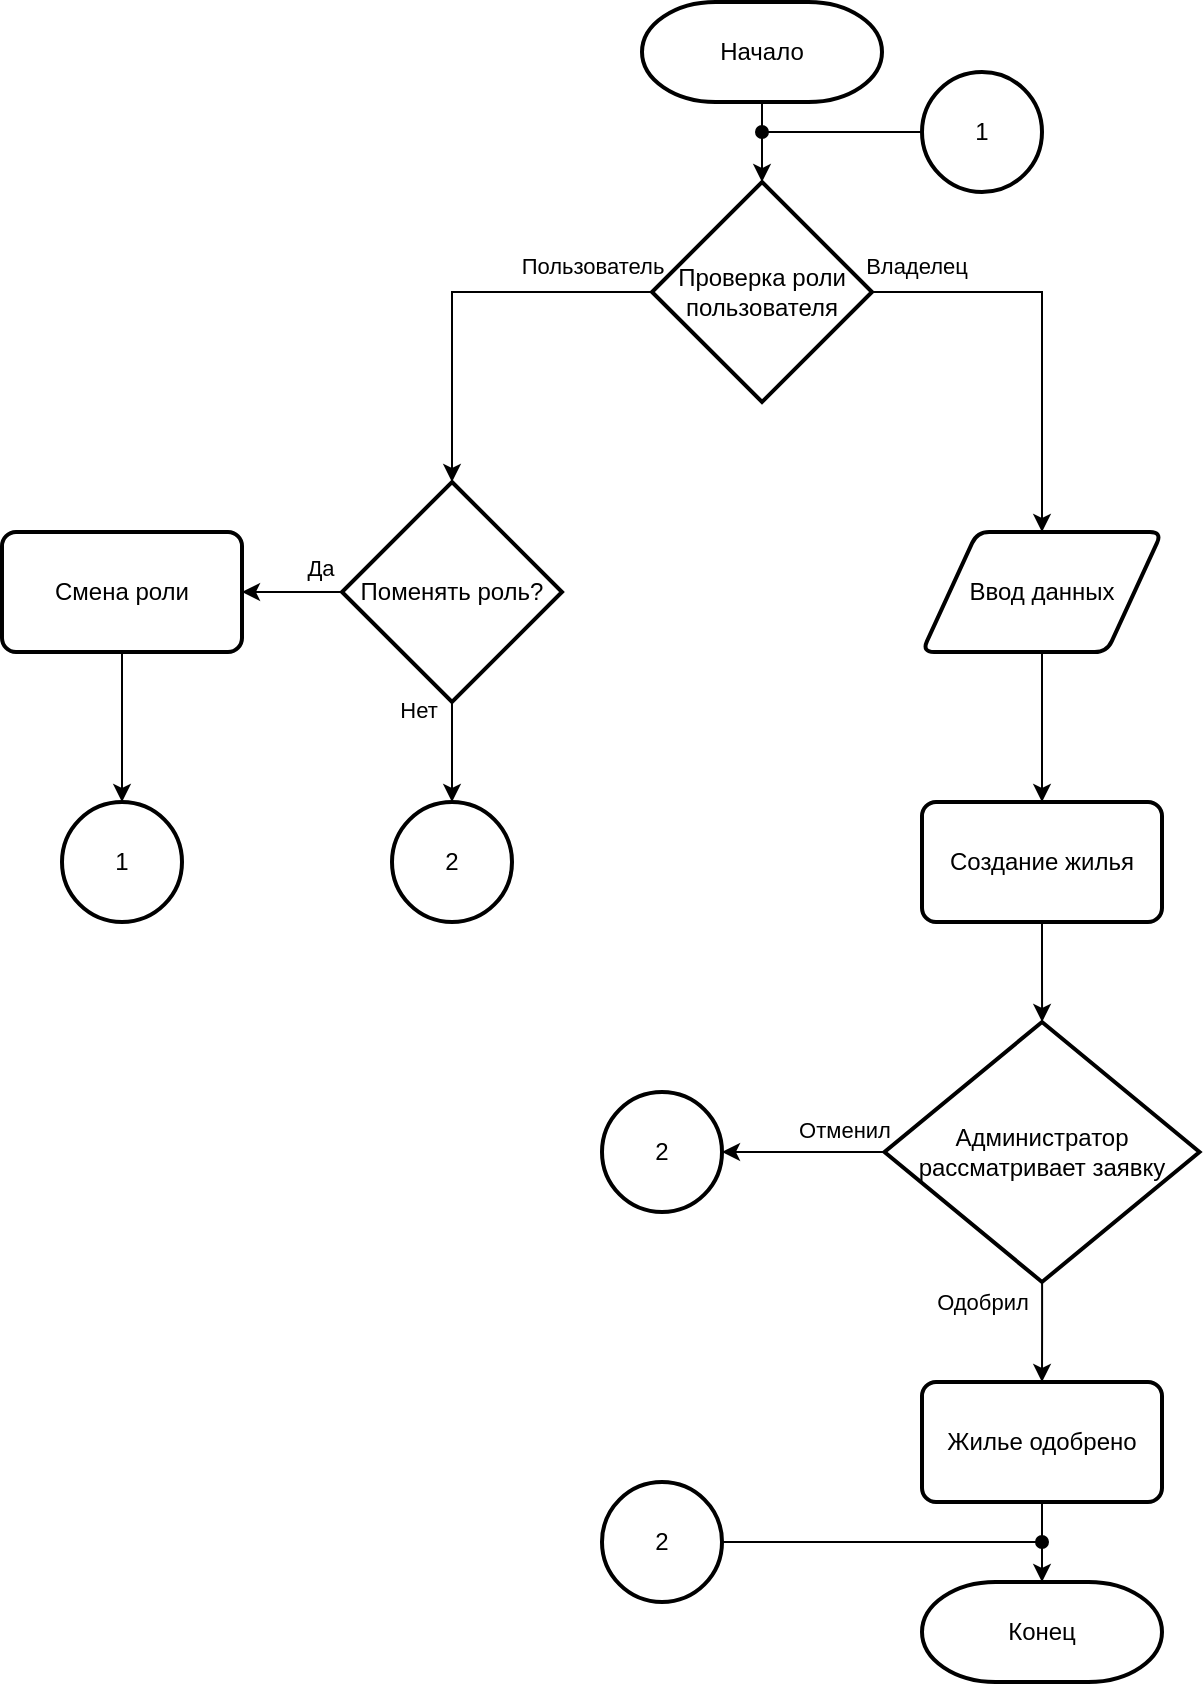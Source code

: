 <mxfile version="26.2.14">
  <diagram name="Страница — 1" id="efHE5yki45MCKFq1kKHO">
    <mxGraphModel dx="1120" dy="1223" grid="1" gridSize="10" guides="1" tooltips="1" connect="1" arrows="1" fold="1" page="0" pageScale="1" pageWidth="827" pageHeight="1169" math="0" shadow="0">
      <root>
        <mxCell id="0" />
        <mxCell id="1" parent="0" />
        <mxCell id="_xMuG3Z-ZcQbF-bkOPCh-5" value="" style="edgeStyle=orthogonalEdgeStyle;rounded=0;orthogonalLoop=1;jettySize=auto;html=1;" edge="1" parent="1" source="_xMuG3Z-ZcQbF-bkOPCh-2" target="_xMuG3Z-ZcQbF-bkOPCh-4">
          <mxGeometry relative="1" as="geometry" />
        </mxCell>
        <mxCell id="_xMuG3Z-ZcQbF-bkOPCh-2" value="Начало" style="strokeWidth=2;html=1;shape=mxgraph.flowchart.terminator;whiteSpace=wrap;" vertex="1" parent="1">
          <mxGeometry x="360" y="520" width="120" height="50" as="geometry" />
        </mxCell>
        <mxCell id="_xMuG3Z-ZcQbF-bkOPCh-11" style="edgeStyle=orthogonalEdgeStyle;rounded=0;orthogonalLoop=1;jettySize=auto;html=1;" edge="1" parent="1" source="_xMuG3Z-ZcQbF-bkOPCh-4" target="_xMuG3Z-ZcQbF-bkOPCh-10">
          <mxGeometry relative="1" as="geometry" />
        </mxCell>
        <mxCell id="_xMuG3Z-ZcQbF-bkOPCh-23" value="Пользователь" style="edgeLabel;html=1;align=center;verticalAlign=middle;resizable=0;points=[];" vertex="1" connectable="0" parent="_xMuG3Z-ZcQbF-bkOPCh-11">
          <mxGeometry x="-0.764" relative="1" as="geometry">
            <mxPoint x="-7" y="-13" as="offset" />
          </mxGeometry>
        </mxCell>
        <mxCell id="_xMuG3Z-ZcQbF-bkOPCh-20" style="edgeStyle=orthogonalEdgeStyle;rounded=0;orthogonalLoop=1;jettySize=auto;html=1;" edge="1" parent="1" source="_xMuG3Z-ZcQbF-bkOPCh-4" target="_xMuG3Z-ZcQbF-bkOPCh-19">
          <mxGeometry relative="1" as="geometry" />
        </mxCell>
        <mxCell id="_xMuG3Z-ZcQbF-bkOPCh-24" value="Владелец" style="edgeLabel;html=1;align=center;verticalAlign=middle;resizable=0;points=[];" vertex="1" connectable="0" parent="_xMuG3Z-ZcQbF-bkOPCh-20">
          <mxGeometry x="-0.85" y="-1" relative="1" as="geometry">
            <mxPoint x="6" y="-14" as="offset" />
          </mxGeometry>
        </mxCell>
        <mxCell id="_xMuG3Z-ZcQbF-bkOPCh-4" value="Проверка роли пользователя" style="strokeWidth=2;html=1;shape=mxgraph.flowchart.decision;whiteSpace=wrap;" vertex="1" parent="1">
          <mxGeometry x="365" y="610" width="110" height="110" as="geometry" />
        </mxCell>
        <mxCell id="_xMuG3Z-ZcQbF-bkOPCh-8" style="edgeStyle=orthogonalEdgeStyle;rounded=0;orthogonalLoop=1;jettySize=auto;html=1;endArrow=oval;endFill=1;" edge="1" parent="1">
          <mxGeometry relative="1" as="geometry">
            <mxPoint x="420" y="585" as="targetPoint" />
            <mxPoint x="500" y="585" as="sourcePoint" />
          </mxGeometry>
        </mxCell>
        <mxCell id="_xMuG3Z-ZcQbF-bkOPCh-9" value="1" style="strokeWidth=2;html=1;shape=mxgraph.flowchart.start_2;whiteSpace=wrap;" vertex="1" parent="1">
          <mxGeometry x="500" y="555" width="60" height="60" as="geometry" />
        </mxCell>
        <mxCell id="_xMuG3Z-ZcQbF-bkOPCh-15" value="" style="edgeStyle=orthogonalEdgeStyle;rounded=0;orthogonalLoop=1;jettySize=auto;html=1;" edge="1" parent="1" source="_xMuG3Z-ZcQbF-bkOPCh-10" target="_xMuG3Z-ZcQbF-bkOPCh-13">
          <mxGeometry relative="1" as="geometry" />
        </mxCell>
        <mxCell id="_xMuG3Z-ZcQbF-bkOPCh-18" value="Нет" style="edgeLabel;html=1;align=center;verticalAlign=middle;resizable=0;points=[];" vertex="1" connectable="0" parent="_xMuG3Z-ZcQbF-bkOPCh-15">
          <mxGeometry x="-0.617" y="-1" relative="1" as="geometry">
            <mxPoint x="-16" y="-6" as="offset" />
          </mxGeometry>
        </mxCell>
        <mxCell id="_xMuG3Z-ZcQbF-bkOPCh-39" value="" style="edgeStyle=orthogonalEdgeStyle;rounded=0;orthogonalLoop=1;jettySize=auto;html=1;" edge="1" parent="1" source="_xMuG3Z-ZcQbF-bkOPCh-10" target="_xMuG3Z-ZcQbF-bkOPCh-38">
          <mxGeometry relative="1" as="geometry" />
        </mxCell>
        <mxCell id="_xMuG3Z-ZcQbF-bkOPCh-41" value="Да" style="edgeLabel;html=1;align=center;verticalAlign=middle;resizable=0;points=[];" vertex="1" connectable="0" parent="_xMuG3Z-ZcQbF-bkOPCh-39">
          <mxGeometry x="-0.24" y="-1" relative="1" as="geometry">
            <mxPoint x="8" y="-11" as="offset" />
          </mxGeometry>
        </mxCell>
        <mxCell id="_xMuG3Z-ZcQbF-bkOPCh-10" value="Поменять роль?" style="strokeWidth=2;html=1;shape=mxgraph.flowchart.decision;whiteSpace=wrap;" vertex="1" parent="1">
          <mxGeometry x="210" y="760" width="110" height="110" as="geometry" />
        </mxCell>
        <mxCell id="_xMuG3Z-ZcQbF-bkOPCh-12" value="1" style="strokeWidth=2;html=1;shape=mxgraph.flowchart.start_2;whiteSpace=wrap;" vertex="1" parent="1">
          <mxGeometry x="70" y="920" width="60" height="60" as="geometry" />
        </mxCell>
        <mxCell id="_xMuG3Z-ZcQbF-bkOPCh-13" value="2" style="strokeWidth=2;html=1;shape=mxgraph.flowchart.start_2;whiteSpace=wrap;" vertex="1" parent="1">
          <mxGeometry x="235" y="920" width="60" height="60" as="geometry" />
        </mxCell>
        <mxCell id="_xMuG3Z-ZcQbF-bkOPCh-22" value="" style="edgeStyle=orthogonalEdgeStyle;rounded=0;orthogonalLoop=1;jettySize=auto;html=1;" edge="1" parent="1" source="_xMuG3Z-ZcQbF-bkOPCh-19" target="_xMuG3Z-ZcQbF-bkOPCh-21">
          <mxGeometry relative="1" as="geometry" />
        </mxCell>
        <mxCell id="_xMuG3Z-ZcQbF-bkOPCh-19" value="Ввод данных" style="shape=parallelogram;html=1;strokeWidth=2;perimeter=parallelogramPerimeter;whiteSpace=wrap;rounded=1;arcSize=12;size=0.23;" vertex="1" parent="1">
          <mxGeometry x="500" y="785" width="120" height="60" as="geometry" />
        </mxCell>
        <mxCell id="_xMuG3Z-ZcQbF-bkOPCh-26" value="" style="edgeStyle=orthogonalEdgeStyle;rounded=0;orthogonalLoop=1;jettySize=auto;html=1;" edge="1" parent="1" source="_xMuG3Z-ZcQbF-bkOPCh-21" target="_xMuG3Z-ZcQbF-bkOPCh-25">
          <mxGeometry relative="1" as="geometry" />
        </mxCell>
        <mxCell id="_xMuG3Z-ZcQbF-bkOPCh-21" value="Создание жилья" style="rounded=1;whiteSpace=wrap;html=1;absoluteArcSize=1;arcSize=14;strokeWidth=2;" vertex="1" parent="1">
          <mxGeometry x="500" y="920" width="120" height="60" as="geometry" />
        </mxCell>
        <mxCell id="_xMuG3Z-ZcQbF-bkOPCh-28" value="" style="edgeStyle=orthogonalEdgeStyle;rounded=0;orthogonalLoop=1;jettySize=auto;html=1;" edge="1" parent="1" source="_xMuG3Z-ZcQbF-bkOPCh-25" target="_xMuG3Z-ZcQbF-bkOPCh-27">
          <mxGeometry relative="1" as="geometry" />
        </mxCell>
        <mxCell id="_xMuG3Z-ZcQbF-bkOPCh-31" value="Отменил" style="edgeLabel;html=1;align=center;verticalAlign=middle;resizable=0;points=[];" vertex="1" connectable="0" parent="_xMuG3Z-ZcQbF-bkOPCh-28">
          <mxGeometry x="-0.485" y="1" relative="1" as="geometry">
            <mxPoint y="-12" as="offset" />
          </mxGeometry>
        </mxCell>
        <mxCell id="_xMuG3Z-ZcQbF-bkOPCh-30" value="" style="edgeStyle=orthogonalEdgeStyle;rounded=0;orthogonalLoop=1;jettySize=auto;html=1;" edge="1" parent="1" source="_xMuG3Z-ZcQbF-bkOPCh-25">
          <mxGeometry relative="1" as="geometry">
            <mxPoint x="560" y="1210" as="targetPoint" />
          </mxGeometry>
        </mxCell>
        <mxCell id="_xMuG3Z-ZcQbF-bkOPCh-32" value="Одобрил" style="edgeLabel;html=1;align=center;verticalAlign=middle;resizable=0;points=[];" vertex="1" connectable="0" parent="_xMuG3Z-ZcQbF-bkOPCh-30">
          <mxGeometry x="-0.281" y="1" relative="1" as="geometry">
            <mxPoint x="-31" y="-8" as="offset" />
          </mxGeometry>
        </mxCell>
        <mxCell id="_xMuG3Z-ZcQbF-bkOPCh-25" value="Администратор рассматривает заявку" style="strokeWidth=2;html=1;shape=mxgraph.flowchart.decision;whiteSpace=wrap;" vertex="1" parent="1">
          <mxGeometry x="481.25" y="1030" width="157.5" height="130" as="geometry" />
        </mxCell>
        <mxCell id="_xMuG3Z-ZcQbF-bkOPCh-27" value="2" style="strokeWidth=2;html=1;shape=mxgraph.flowchart.start_2;whiteSpace=wrap;" vertex="1" parent="1">
          <mxGeometry x="340" y="1065" width="60" height="60" as="geometry" />
        </mxCell>
        <mxCell id="_xMuG3Z-ZcQbF-bkOPCh-35" value="" style="edgeStyle=orthogonalEdgeStyle;rounded=0;orthogonalLoop=1;jettySize=auto;html=1;" edge="1" parent="1" source="_xMuG3Z-ZcQbF-bkOPCh-33" target="_xMuG3Z-ZcQbF-bkOPCh-34">
          <mxGeometry relative="1" as="geometry" />
        </mxCell>
        <mxCell id="_xMuG3Z-ZcQbF-bkOPCh-33" value="Жилье одобрено" style="rounded=1;whiteSpace=wrap;html=1;absoluteArcSize=1;arcSize=14;strokeWidth=2;" vertex="1" parent="1">
          <mxGeometry x="500" y="1210" width="120" height="60" as="geometry" />
        </mxCell>
        <mxCell id="_xMuG3Z-ZcQbF-bkOPCh-34" value="Конец" style="strokeWidth=2;html=1;shape=mxgraph.flowchart.terminator;whiteSpace=wrap;" vertex="1" parent="1">
          <mxGeometry x="500" y="1310" width="120" height="50" as="geometry" />
        </mxCell>
        <mxCell id="_xMuG3Z-ZcQbF-bkOPCh-37" style="edgeStyle=orthogonalEdgeStyle;rounded=0;orthogonalLoop=1;jettySize=auto;html=1;endArrow=oval;endFill=1;" edge="1" parent="1" source="_xMuG3Z-ZcQbF-bkOPCh-36">
          <mxGeometry relative="1" as="geometry">
            <mxPoint x="560" y="1290" as="targetPoint" />
          </mxGeometry>
        </mxCell>
        <mxCell id="_xMuG3Z-ZcQbF-bkOPCh-36" value="2" style="strokeWidth=2;html=1;shape=mxgraph.flowchart.start_2;whiteSpace=wrap;" vertex="1" parent="1">
          <mxGeometry x="340" y="1260" width="60" height="60" as="geometry" />
        </mxCell>
        <mxCell id="_xMuG3Z-ZcQbF-bkOPCh-40" value="" style="edgeStyle=orthogonalEdgeStyle;rounded=0;orthogonalLoop=1;jettySize=auto;html=1;" edge="1" parent="1" source="_xMuG3Z-ZcQbF-bkOPCh-38" target="_xMuG3Z-ZcQbF-bkOPCh-12">
          <mxGeometry relative="1" as="geometry" />
        </mxCell>
        <mxCell id="_xMuG3Z-ZcQbF-bkOPCh-38" value="Смена роли" style="rounded=1;whiteSpace=wrap;html=1;absoluteArcSize=1;arcSize=14;strokeWidth=2;" vertex="1" parent="1">
          <mxGeometry x="40" y="785" width="120" height="60" as="geometry" />
        </mxCell>
      </root>
    </mxGraphModel>
  </diagram>
</mxfile>
